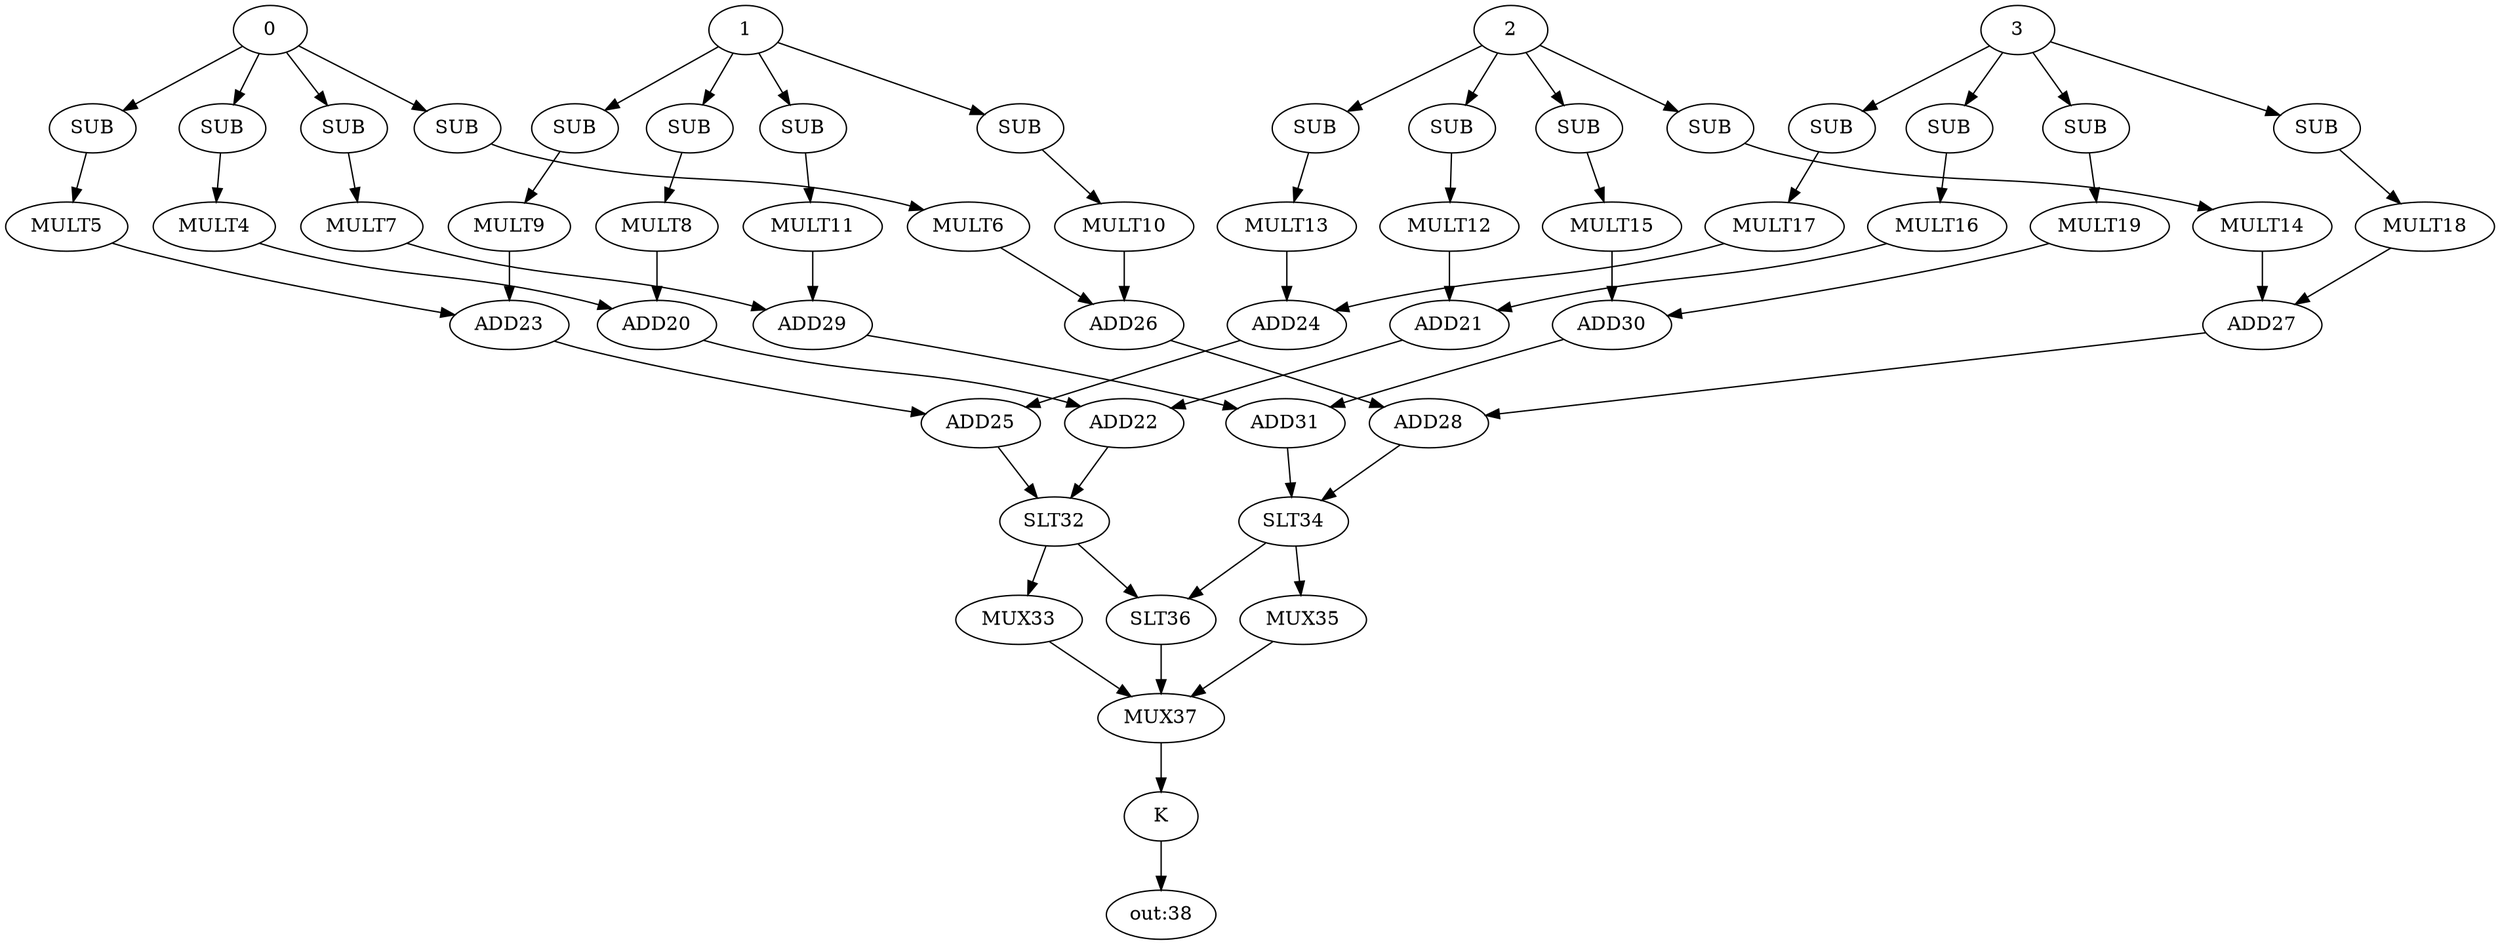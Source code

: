 strict digraph "G" {
0;
4 [label=MULT4];
5 [label=MULT5];
6 [label=MULT6];
7 [label=MULT7];
1;
8 [label=MULT8];
9 [label=MULT9];
10 [label=MULT10];
11 [label=MULT11];
2;
12 [label=MULT12];
13 [label=MULT13];
14 [label=MULT14];
15 [label=MULT15];
3;
16 [label=MULT16];
17 [label=MULT17];
18 [label=MULT18];
19 [label=MULT19];
20 [label=ADD20];
21 [label=ADD21];
22 [label=ADD22];
23 [label=ADD23];
24 [label=ADD24];
25 [label=ADD25];
26 [label=ADD26];
27 [label=ADD27];
28 [label=ADD28];
29 [label=ADD29];
30 [label=ADD30];
31 [label=ADD31];
32 [label=SLT32];
33 [label=MUX33];
34 [label=SLT34];
35 [label=MUX35];
36 [label=SLT36];
37 [label=MUX37];
38 [label=K];
39 [label=SUB];
40 [label=SUB];
41 [label=SUB];
42 [label=SUB];
43 [label=SUB];
44 [label=SUB];
45 [label=SUB];
46 [label=SUB];
47 [label=SUB];
48 [label=SUB];
49 [label=SUB];
50 [label=SUB];
51 [label=SUB];
52 [label=SUB];
53 [label=SUB];
54 [label=SUB];
"out:38";
0 -> 39;
0 -> 40;
0 -> 41;
0 -> 42;
4 -> 20;
5 -> 23;
6 -> 26;
7 -> 29;
1 -> 43;
1 -> 44;
1 -> 45;
1 -> 46;
8 -> 20;
9 -> 23;
10 -> 26;
11 -> 29;
2 -> 47;
2 -> 48;
2 -> 49;
2 -> 50;
12 -> 21;
13 -> 24;
14 -> 27;
15 -> 30;
3 -> 51;
3 -> 52;
3 -> 53;
3 -> 54;
16 -> 21;
17 -> 24;
18 -> 27;
19 -> 30;
20 -> 22;
21 -> 22;
22 -> 32;
23 -> 25;
24 -> 25;
25 -> 32;
26 -> 28;
27 -> 28;
28 -> 34;
29 -> 31;
30 -> 31;
31 -> 34;
32 -> 33;
32 -> 36;
33 -> 37;
34 -> 35;
34 -> 36;
35 -> 37;
36 -> 37;
37 -> 38;
38 -> "out:38";
39 -> 4;
40 -> 5;
41 -> 6;
42 -> 7;
43 -> 8;
44 -> 9;
45 -> 10;
46 -> 11;
47 -> 12;
48 -> 13;
49 -> 14;
50 -> 15;
51 -> 16;
52 -> 17;
53 -> 18;
54 -> 19;
}
